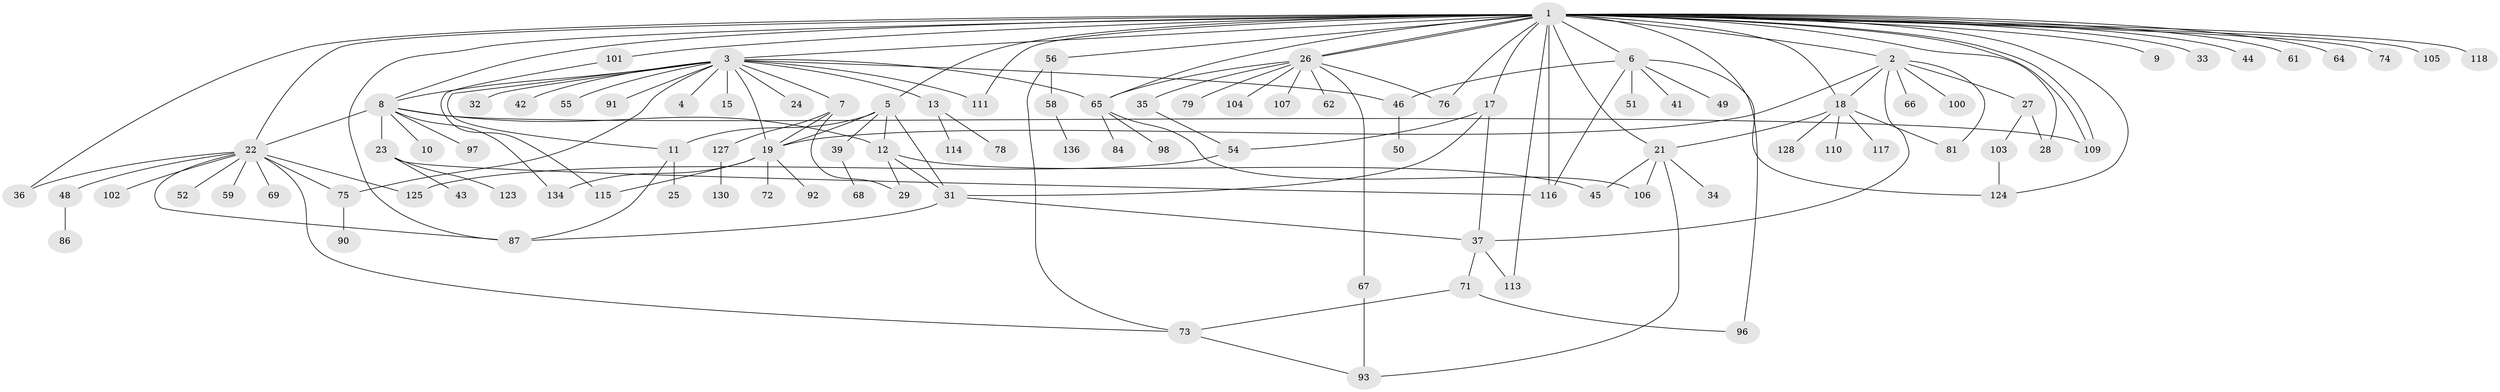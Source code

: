 // Generated by graph-tools (version 1.1) at 2025/51/02/27/25 19:51:56]
// undirected, 102 vertices, 146 edges
graph export_dot {
graph [start="1"]
  node [color=gray90,style=filled];
  1 [super="+120"];
  2 [super="+16"];
  3 [super="+14"];
  4;
  5 [super="+112"];
  6 [super="+30"];
  7 [super="+82"];
  8 [super="+63"];
  9 [super="+121"];
  10;
  11;
  12 [super="+85"];
  13 [super="+80"];
  15;
  17 [super="+77"];
  18 [super="+131"];
  19 [super="+20"];
  21 [super="+70"];
  22 [super="+47"];
  23 [super="+38"];
  24;
  25;
  26 [super="+57"];
  27 [super="+53"];
  28;
  29;
  31 [super="+89"];
  32;
  33;
  34;
  35 [super="+40"];
  36 [super="+108"];
  37;
  39;
  41 [super="+88"];
  42;
  43;
  44 [super="+60"];
  45;
  46 [super="+83"];
  48;
  49;
  50;
  51;
  52;
  54;
  55;
  56;
  58 [super="+137"];
  59;
  61 [super="+122"];
  62;
  64;
  65 [super="+133"];
  66 [super="+95"];
  67;
  68;
  69;
  71 [super="+94"];
  72;
  73 [super="+126"];
  74;
  75;
  76;
  78;
  79;
  81;
  84 [super="+99"];
  86;
  87;
  90;
  91;
  92;
  93 [super="+135"];
  96;
  97;
  98;
  100;
  101 [super="+132"];
  102;
  103;
  104;
  105;
  106 [super="+138"];
  107;
  109 [super="+119"];
  110;
  111;
  113 [super="+129"];
  114;
  115;
  116;
  117;
  118;
  123;
  124;
  125;
  127;
  128;
  130;
  134;
  136;
  1 -- 2;
  1 -- 3;
  1 -- 5;
  1 -- 6;
  1 -- 8;
  1 -- 9;
  1 -- 17 [weight=2];
  1 -- 18;
  1 -- 21;
  1 -- 22;
  1 -- 26;
  1 -- 26;
  1 -- 28;
  1 -- 33;
  1 -- 36 [weight=2];
  1 -- 44;
  1 -- 56;
  1 -- 61;
  1 -- 64;
  1 -- 65;
  1 -- 74;
  1 -- 76;
  1 -- 87;
  1 -- 96;
  1 -- 101;
  1 -- 105;
  1 -- 109;
  1 -- 109;
  1 -- 111;
  1 -- 113;
  1 -- 116;
  1 -- 118;
  1 -- 124;
  2 -- 18;
  2 -- 19;
  2 -- 27;
  2 -- 66;
  2 -- 81;
  2 -- 100;
  2 -- 37;
  3 -- 4;
  3 -- 7;
  3 -- 8;
  3 -- 11;
  3 -- 13;
  3 -- 15;
  3 -- 19;
  3 -- 24;
  3 -- 32;
  3 -- 42;
  3 -- 46;
  3 -- 55;
  3 -- 75;
  3 -- 91;
  3 -- 111;
  3 -- 65;
  5 -- 11;
  5 -- 12;
  5 -- 19;
  5 -- 39;
  5 -- 31;
  6 -- 41;
  6 -- 46;
  6 -- 49;
  6 -- 51;
  6 -- 116;
  6 -- 124;
  7 -- 19;
  7 -- 29;
  7 -- 127;
  8 -- 10;
  8 -- 23;
  8 -- 97;
  8 -- 109;
  8 -- 134;
  8 -- 22;
  8 -- 12;
  11 -- 25;
  11 -- 87;
  12 -- 29;
  12 -- 31;
  12 -- 45;
  13 -- 78;
  13 -- 114;
  17 -- 31;
  17 -- 54;
  17 -- 37;
  18 -- 21;
  18 -- 81;
  18 -- 110;
  18 -- 117;
  18 -- 128;
  19 -- 72;
  19 -- 92;
  19 -- 115;
  19 -- 134;
  21 -- 34;
  21 -- 45;
  21 -- 93;
  21 -- 106;
  22 -- 36;
  22 -- 48;
  22 -- 59;
  22 -- 73;
  22 -- 125;
  22 -- 52;
  22 -- 69;
  22 -- 102;
  22 -- 87;
  22 -- 75;
  23 -- 43;
  23 -- 123;
  23 -- 116;
  26 -- 35;
  26 -- 62;
  26 -- 65;
  26 -- 67;
  26 -- 76;
  26 -- 104;
  26 -- 107;
  26 -- 79;
  27 -- 103;
  27 -- 28;
  31 -- 37;
  31 -- 87;
  35 -- 54;
  37 -- 71;
  37 -- 113;
  39 -- 68;
  46 -- 50;
  48 -- 86;
  54 -- 125;
  56 -- 58;
  56 -- 73;
  58 -- 136;
  65 -- 84;
  65 -- 98;
  65 -- 106;
  67 -- 93;
  71 -- 73;
  71 -- 96;
  73 -- 93;
  75 -- 90;
  101 -- 115;
  103 -- 124;
  127 -- 130;
}
